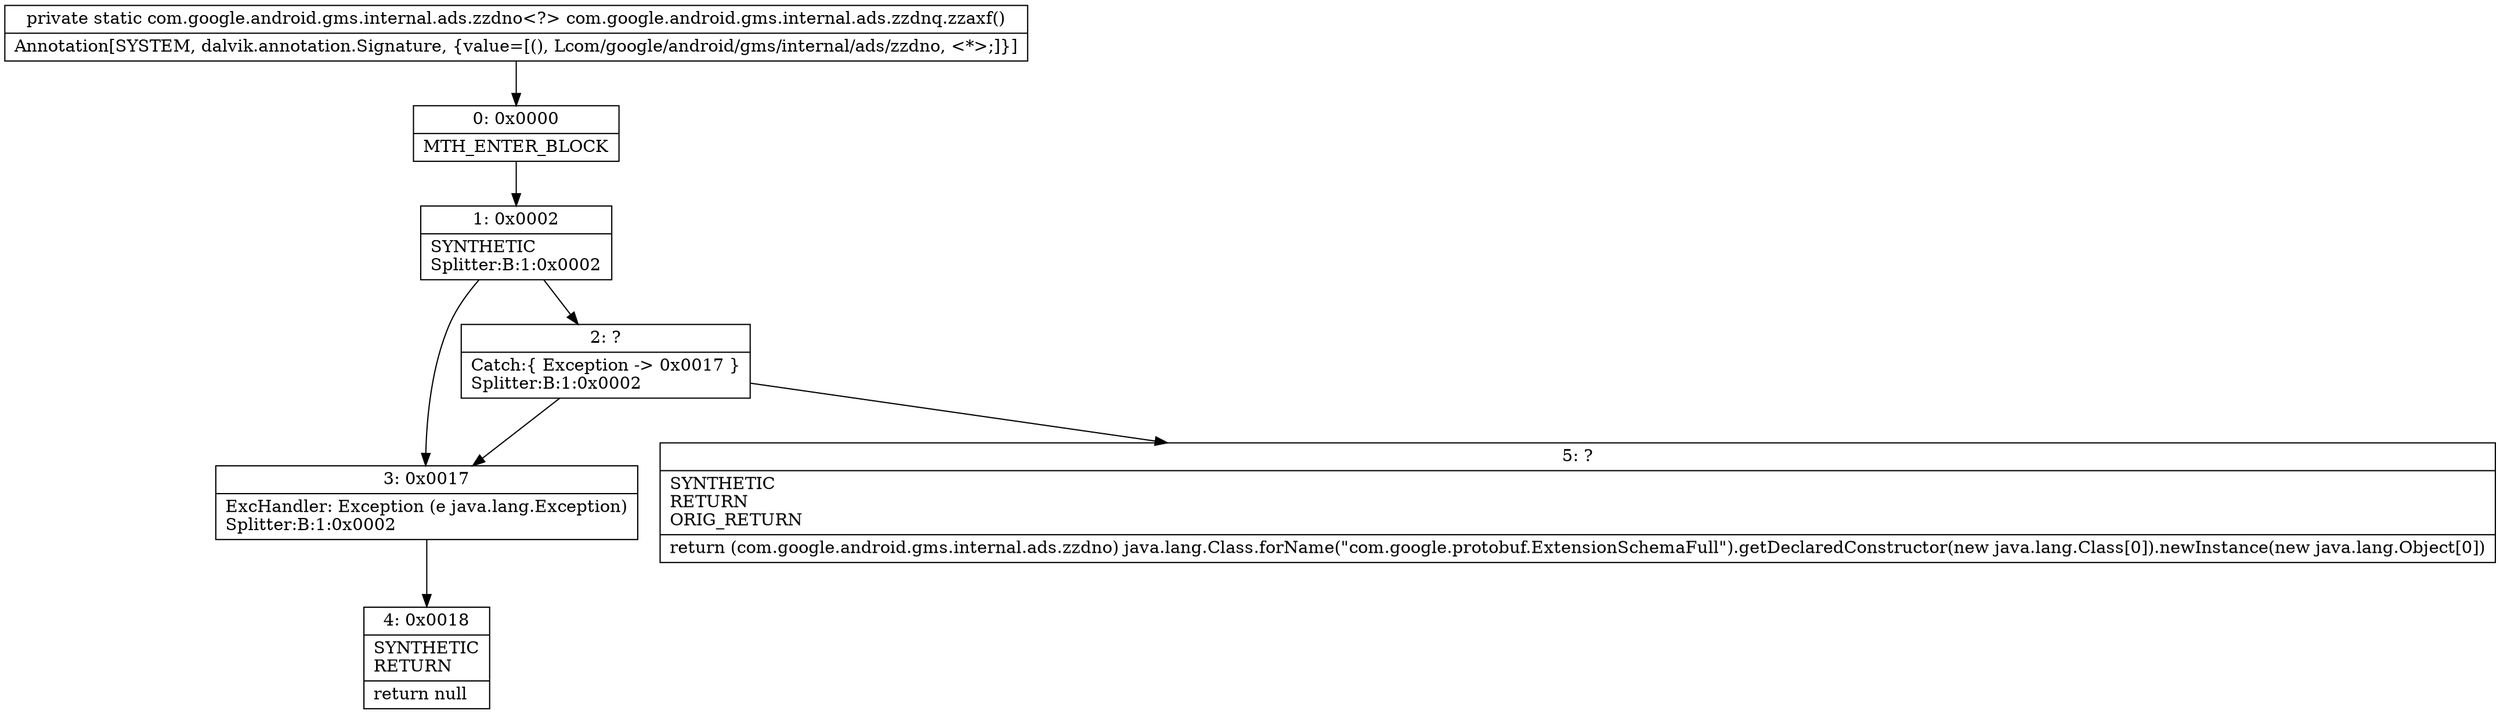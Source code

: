 digraph "CFG forcom.google.android.gms.internal.ads.zzdnq.zzaxf()Lcom\/google\/android\/gms\/internal\/ads\/zzdno;" {
Node_0 [shape=record,label="{0\:\ 0x0000|MTH_ENTER_BLOCK\l}"];
Node_1 [shape=record,label="{1\:\ 0x0002|SYNTHETIC\lSplitter:B:1:0x0002\l}"];
Node_2 [shape=record,label="{2\:\ ?|Catch:\{ Exception \-\> 0x0017 \}\lSplitter:B:1:0x0002\l}"];
Node_3 [shape=record,label="{3\:\ 0x0017|ExcHandler: Exception (e java.lang.Exception)\lSplitter:B:1:0x0002\l}"];
Node_4 [shape=record,label="{4\:\ 0x0018|SYNTHETIC\lRETURN\l|return null\l}"];
Node_5 [shape=record,label="{5\:\ ?|SYNTHETIC\lRETURN\lORIG_RETURN\l|return (com.google.android.gms.internal.ads.zzdno) java.lang.Class.forName(\"com.google.protobuf.ExtensionSchemaFull\").getDeclaredConstructor(new java.lang.Class[0]).newInstance(new java.lang.Object[0])\l}"];
MethodNode[shape=record,label="{private static com.google.android.gms.internal.ads.zzdno\<?\> com.google.android.gms.internal.ads.zzdnq.zzaxf()  | Annotation[SYSTEM, dalvik.annotation.Signature, \{value=[(), Lcom\/google\/android\/gms\/internal\/ads\/zzdno, \<*\>;]\}]\l}"];
MethodNode -> Node_0;
Node_0 -> Node_1;
Node_1 -> Node_2;
Node_1 -> Node_3;
Node_2 -> Node_3;
Node_2 -> Node_5;
Node_3 -> Node_4;
}

